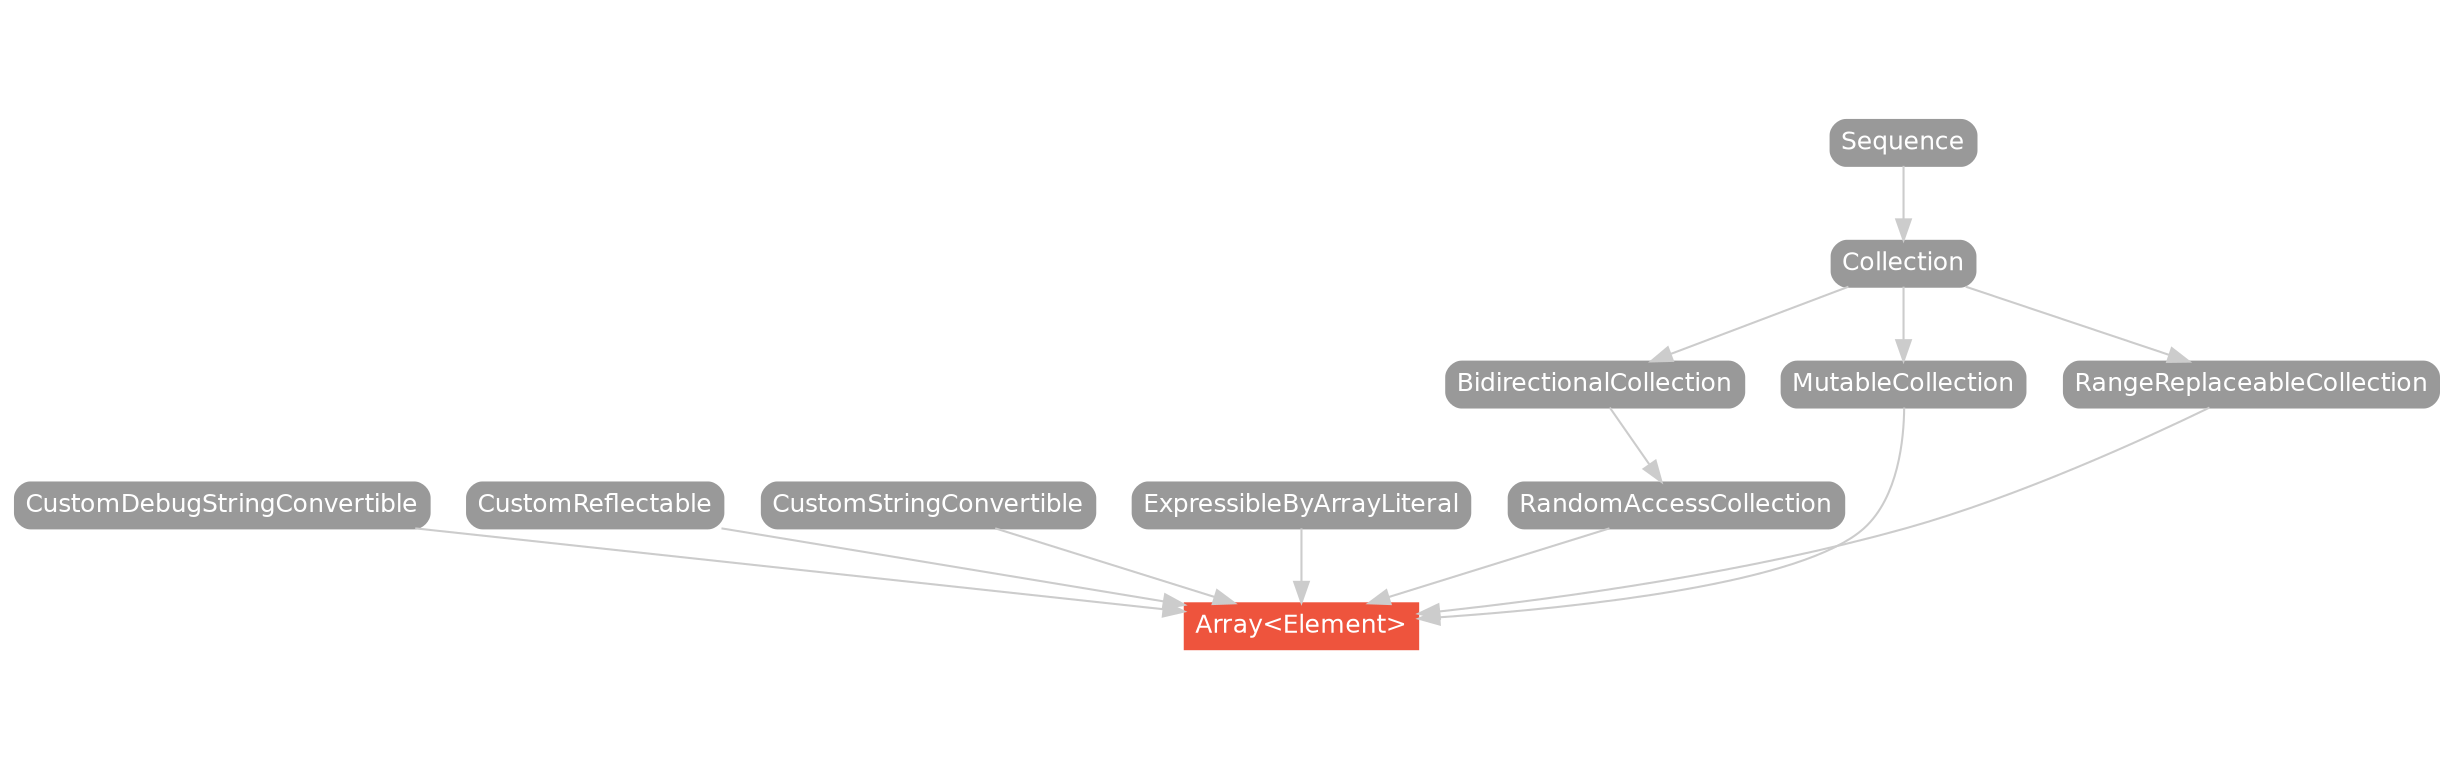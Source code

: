 strict digraph "Array<Element> - Type Hierarchy - SwiftDoc.org" {
    pad="0.1,0.8"
    node [shape=box, style="filled,rounded", color="#999999", fillcolor="#999999", fontcolor=white, fontname=Helvetica, fontnames="Helvetica,sansserif", fontsize=12, margin="0.07,0.05", height="0.3"]
    edge [color="#cccccc"]
    "Array<Element>" [URL="/type/Array/", style="filled", fillcolor="#ee543d", color="#ee543d"]
    "BidirectionalCollection" [URL="/protocol/BidirectionalCollection/hierarchy/"]
    "Collection" [URL="/protocol/Collection/hierarchy/"]
    "CustomDebugStringConvertible" [URL="/protocol/CustomDebugStringConvertible/hierarchy/"]
    "CustomReflectable" [URL="/protocol/CustomReflectable/hierarchy/"]
    "CustomStringConvertible" [URL="/protocol/CustomStringConvertible/hierarchy/"]
    "ExpressibleByArrayLiteral" [URL="/protocol/ExpressibleByArrayLiteral/hierarchy/"]
    "MutableCollection" [URL="/protocol/MutableCollection/hierarchy/"]
    "RandomAccessCollection" [URL="/protocol/RandomAccessCollection/hierarchy/"]
    "RangeReplaceableCollection" [URL="/protocol/RangeReplaceableCollection/hierarchy/"]
    "Sequence" [URL="/protocol/Sequence/hierarchy/"]    "RandomAccessCollection" -> "Array<Element>"
    "MutableCollection" -> "Array<Element>"
    "ExpressibleByArrayLiteral" -> "Array<Element>"
    "RangeReplaceableCollection" -> "Array<Element>"
    "CustomReflectable" -> "Array<Element>"
    "CustomStringConvertible" -> "Array<Element>"
    "CustomDebugStringConvertible" -> "Array<Element>"
    "BidirectionalCollection" -> "RandomAccessCollection"
    "Collection" -> "BidirectionalCollection"
    "Sequence" -> "Collection"
    "Collection" -> "MutableCollection"
    "Sequence" -> "Collection"
    "Collection" -> "RangeReplaceableCollection"
    "Sequence" -> "Collection"
    subgraph Types {
        rank = max; "Array<Element>";
    }
}